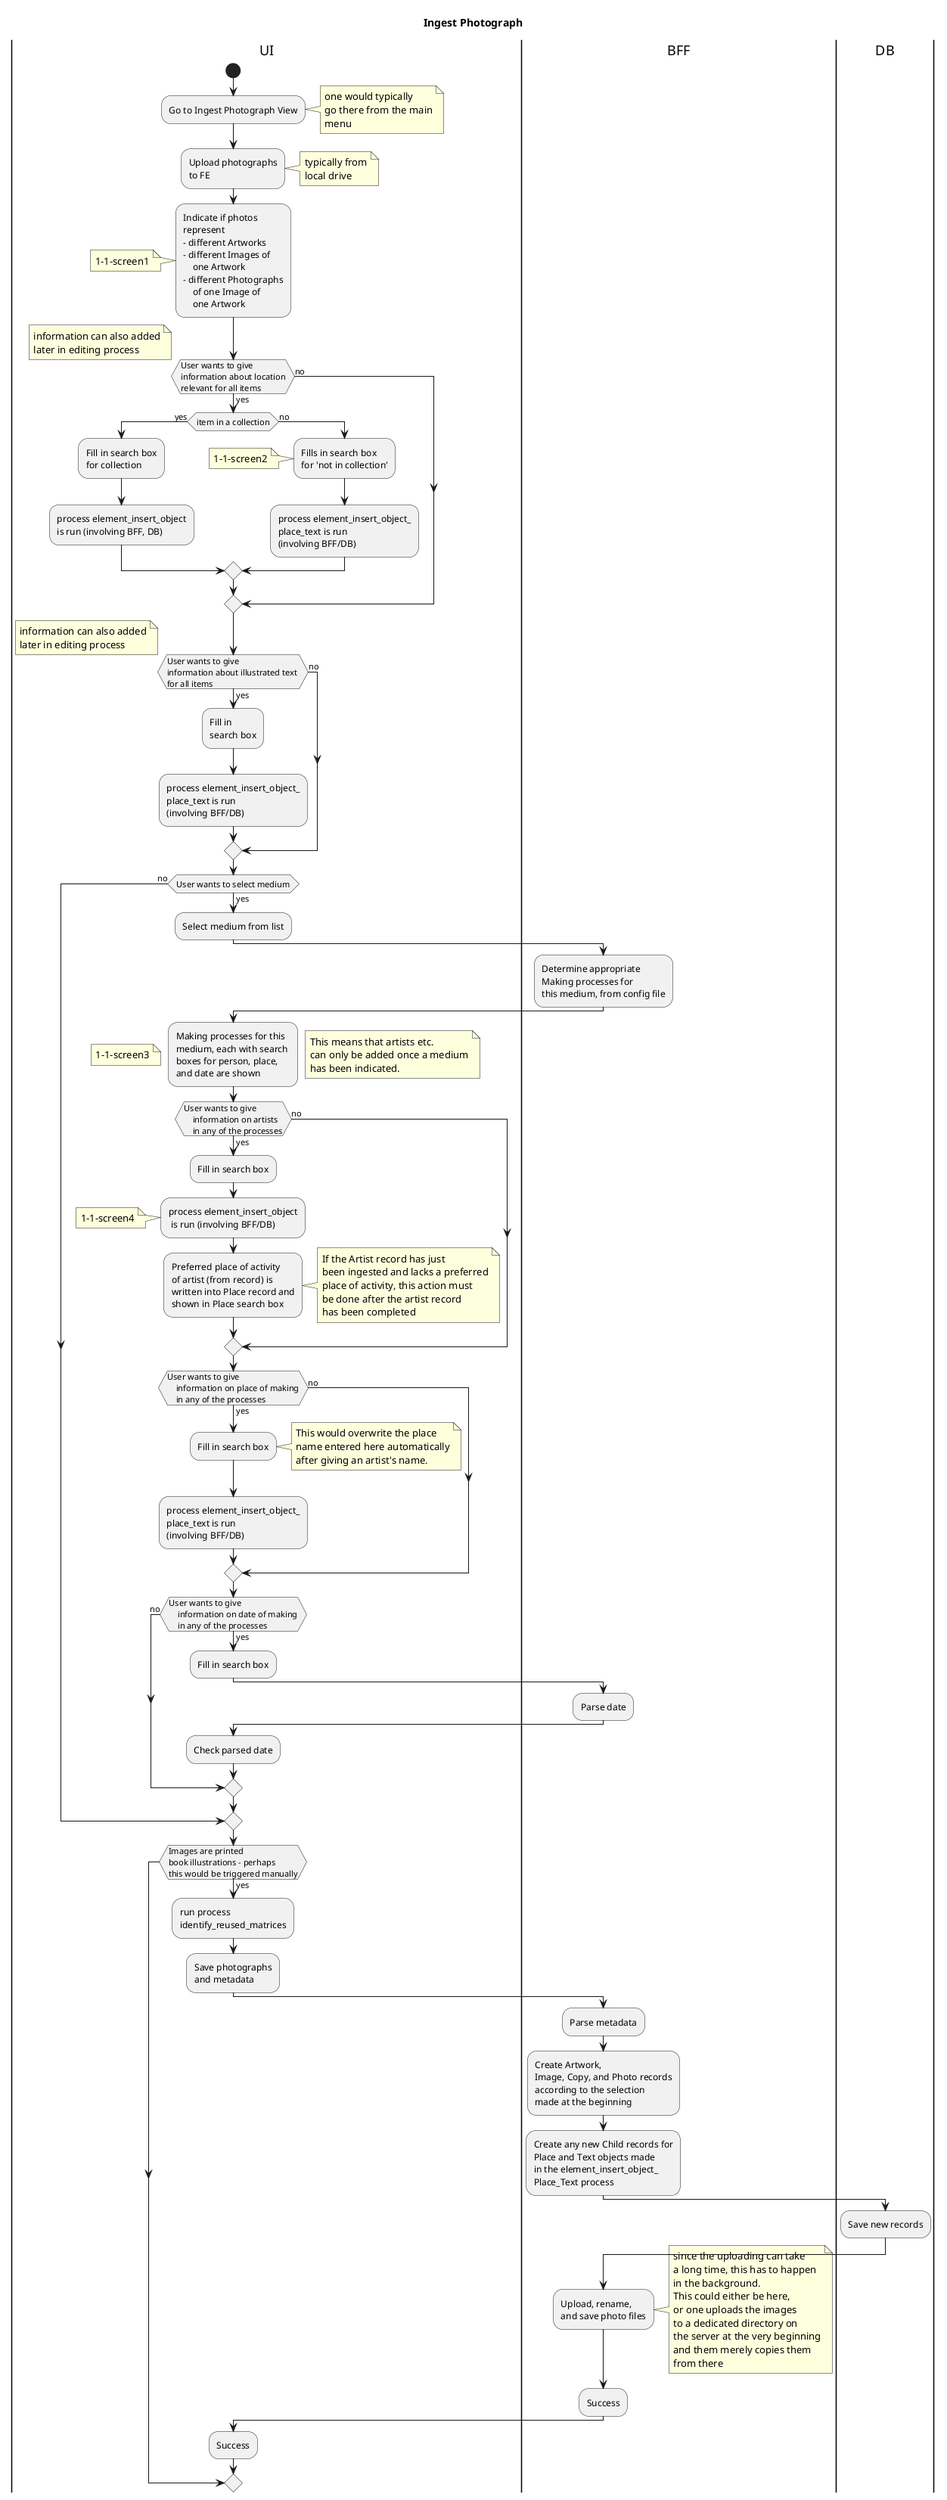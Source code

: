 @startuml
title Ingest Photograph
|UI|
start
:Go to Ingest Photograph View;
note right
one would typically 
go there from the main
menu
endnote
:Upload photographs
to FE;
note right
typically from
local drive
endnote
:Indicate if photos
represent
- different Artworks
- different Images of
    one Artwork
- different Photographs
    of one Image of
    one Artwork;
    note left
    1-1-screen1
    end note

if (User wants to give 
information about location
relevant for all items) then (yes)
note left
information can also added
later in editing process
endnote

    if (item in a collection) then (yes)
        :Fill in search box
        for collection;
        :process element_insert_object
        is run (involving BFF, DB);
    else (no)
        :Fills in search box
        for 'not in collection';
        note left
        1-1-screen2
        end note
        :process element_insert_object_
        place_text is run
        (involving BFF/DB);
    endif
else (no)
endif
if (User wants to give 
information about illustrated text 
for all items) then (yes)
note left
information can also added
later in editing process
endnote
        :Fill in 
        search box;
        :process element_insert_object_
        place_text is run
        (involving BFF/DB);
    
else (no)
endif
if (User wants to select medium) then (yes)
    :Select medium from list;
    |BFF|
    :Determine appropriate
    Making processes for 
    this medium, from config file;
    |UI|
    :Making processes for this
    medium, each with search 
    boxes for person, place,
    and date are shown;
    note left
    1-1-screen3
    end note
    note right
    This means that artists etc.
    can only be added once a medium
    has been indicated. 
    end note

    if (User wants to give 
    information on artists
    in any of the processes) then (yes)
        :Fill in search box;
        :process element_insert_object
         is run (involving BFF/DB);
         note left
         1-1-screen4
         end note
        :Preferred place of activity 
        of artist (from record) is 
        written into Place record and
        shown in Place search box;
        note right
        If the Artist record has just
        been ingested and lacks a preferred
        place of activity, this action must
        be done after the artist record
        has been completed
        end note
    else (no)
    endif
    if (User wants to give 
    information on place of making
    in any of the processes) then (yes)
        :Fill in search box;
        note right
        This would overwrite the place
        name entered here automatically
        after giving an artist's name.
        end note
        :process element_insert_object_
        place_text is run
        (involving BFF/DB);
    else (no)
    endif
    if (User wants to give
    information on date of making
    in any of the processes) then (yes)
        :Fill in search box;
        |BFF|
        :Parse date;
        |UI|
        :Check parsed date;
    else (no)
    endif
else (no)
endif
if (Images are printed 
book illustrations - perhaps
this would be triggered manually) then (yes)
    :run process 
    identify_reused_matrices;
:Save photographs
and metadata;
|BFF|
:Parse metadata;
:Create Artwork,
Image, Copy, and Photo records
according to the selection 
made at the beginning;
:Create any new Child records for
Place and Text objects made
in the element_insert_object_
Place_Text process; 

|DB|
:Save new records;

|BFF|
:Upload, rename, 
and save photo files;
note right
since the uploading can take
a long time, this has to happen
in the background.
This could either be here,
or one uploads the images
to a dedicated directory on
the server at the very beginning
and them merely copies them 
from there
endnote
:Success;
|UI|
:Success;

@enduml
